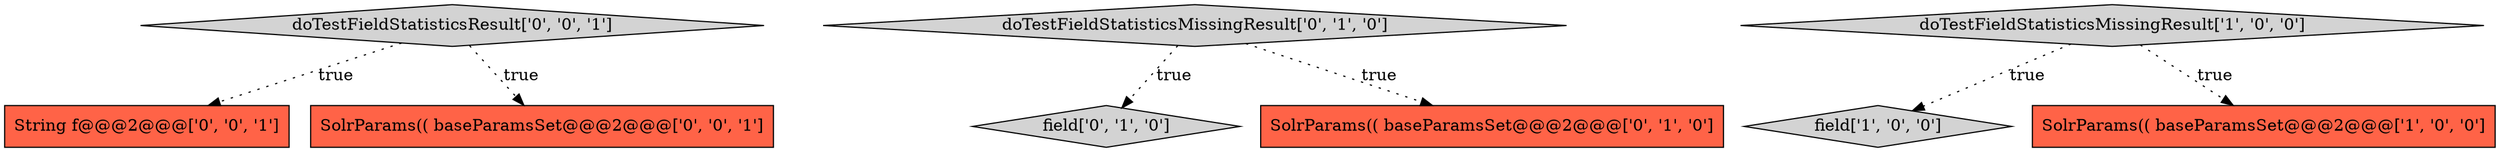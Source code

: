digraph {
6 [style = filled, label = "doTestFieldStatisticsResult['0', '0', '1']", fillcolor = lightgray, shape = diamond image = "AAA0AAABBB3BBB"];
7 [style = filled, label = "String f@@@2@@@['0', '0', '1']", fillcolor = tomato, shape = box image = "AAA0AAABBB3BBB"];
4 [style = filled, label = "field['0', '1', '0']", fillcolor = lightgray, shape = diamond image = "AAA0AAABBB2BBB"];
1 [style = filled, label = "doTestFieldStatisticsMissingResult['1', '0', '0']", fillcolor = lightgray, shape = diamond image = "AAA0AAABBB1BBB"];
5 [style = filled, label = "SolrParams(( baseParamsSet@@@2@@@['0', '1', '0']", fillcolor = tomato, shape = box image = "AAA0AAABBB2BBB"];
3 [style = filled, label = "doTestFieldStatisticsMissingResult['0', '1', '0']", fillcolor = lightgray, shape = diamond image = "AAA0AAABBB2BBB"];
0 [style = filled, label = "field['1', '0', '0']", fillcolor = lightgray, shape = diamond image = "AAA0AAABBB1BBB"];
2 [style = filled, label = "SolrParams(( baseParamsSet@@@2@@@['1', '0', '0']", fillcolor = tomato, shape = box image = "AAA0AAABBB1BBB"];
8 [style = filled, label = "SolrParams(( baseParamsSet@@@2@@@['0', '0', '1']", fillcolor = tomato, shape = box image = "AAA0AAABBB3BBB"];
1->2 [style = dotted, label="true"];
1->0 [style = dotted, label="true"];
6->8 [style = dotted, label="true"];
3->4 [style = dotted, label="true"];
3->5 [style = dotted, label="true"];
6->7 [style = dotted, label="true"];
}
